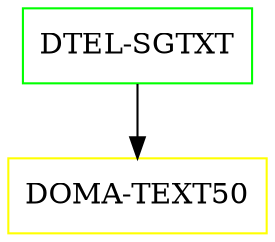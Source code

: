 digraph G {
  "DTEL-SGTXT" [shape=box,color=green];
  "DOMA-TEXT50" [shape=box,color=yellow,URL="./DOMA_TEXT50.html"];
  "DTEL-SGTXT" -> "DOMA-TEXT50";
}
